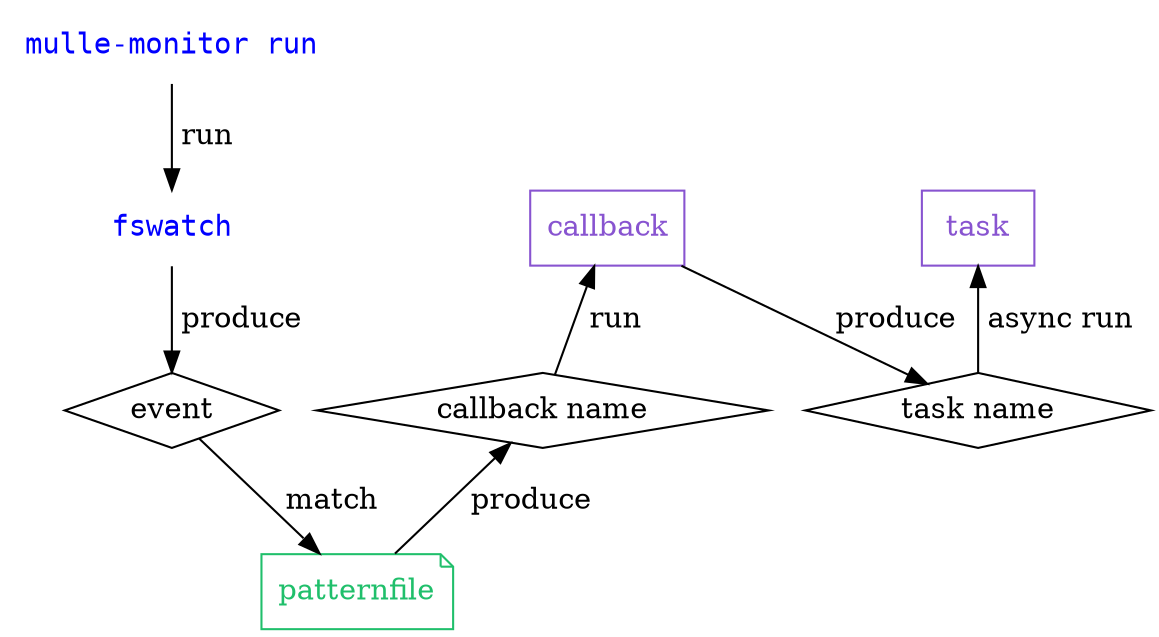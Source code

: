 digraph G {
    graph [rankdir = TD];

    { rank="same"; "mulle-monitor run" }
    { rank="same"; "event", "task name", "callback name" }
    { rank="same"; "fswatch", "callback", "task" }
    { rank="same"; "patternfile" }

    "mulle-monitor run"   [ shape="none", fontcolor="blue", fontname="monospace"]
    "fswatch"     [ shape="none", fontcolor="blue", fontname="monospace"]

    "mulle-monitor run" -> "fswatch"     [ label=" run" ]
    "fswatch"   -> event                 [ label=" produce" ]
    event -> "patternfile"               [ label=" match" ]
    "callback name" -> "callback"        [ label=" run" ]
    "task name"  -> "task"               [ label=" async run" ]
    patternfile -> "callback name"       [ label=" produce"]
    callback -> "task name"              [ label=" produce" ]

    event [ shape="diamond"]
    "callback name" [ shape="diamond"]
    "task name" [ shape="diamond"]
    patternfile [ shape="note", color="#20bf6b", fontcolor="#20bf6b" ]
    callback [ shape="record", color="#8854d0", fontcolor="#8854d0" ]
    task [ shape="record", color="#8854d0", fontcolor="#8854d0"]
}
